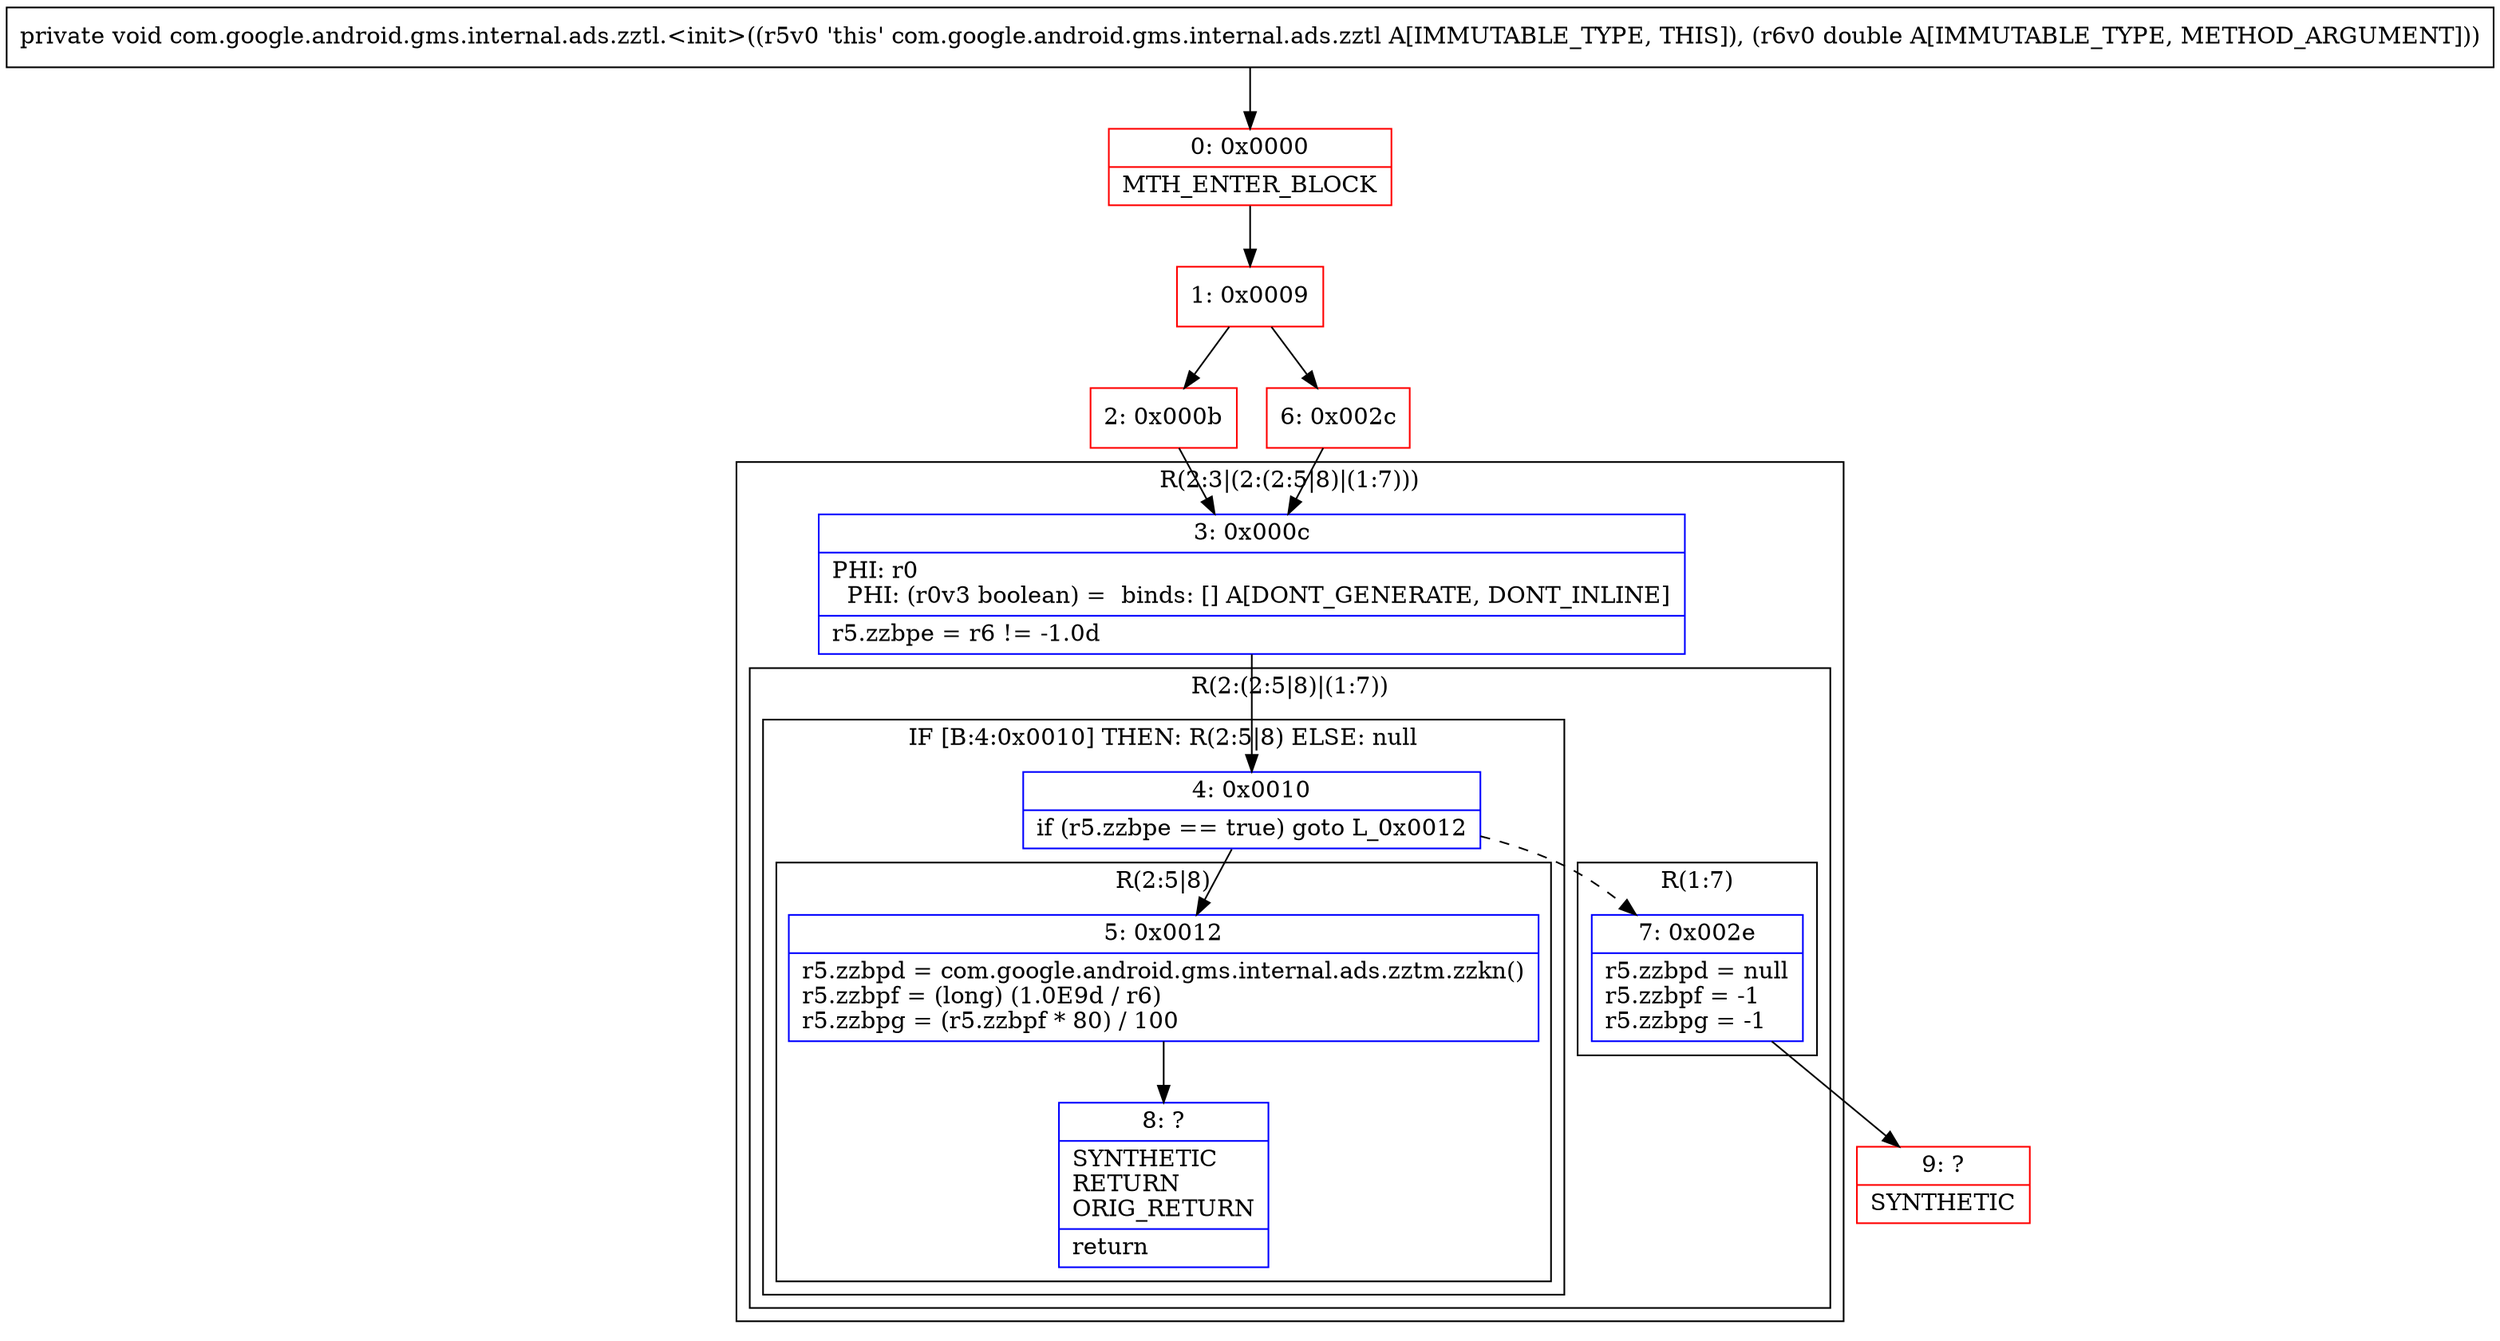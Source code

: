 digraph "CFG forcom.google.android.gms.internal.ads.zztl.\<init\>(D)V" {
subgraph cluster_Region_1862426022 {
label = "R(2:3|(2:(2:5|8)|(1:7)))";
node [shape=record,color=blue];
Node_3 [shape=record,label="{3\:\ 0x000c|PHI: r0 \l  PHI: (r0v3 boolean) =  binds: [] A[DONT_GENERATE, DONT_INLINE]\l|r5.zzbpe = r6 != \-1.0d\l}"];
subgraph cluster_Region_422402989 {
label = "R(2:(2:5|8)|(1:7))";
node [shape=record,color=blue];
subgraph cluster_IfRegion_1418699300 {
label = "IF [B:4:0x0010] THEN: R(2:5|8) ELSE: null";
node [shape=record,color=blue];
Node_4 [shape=record,label="{4\:\ 0x0010|if (r5.zzbpe == true) goto L_0x0012\l}"];
subgraph cluster_Region_2074629701 {
label = "R(2:5|8)";
node [shape=record,color=blue];
Node_5 [shape=record,label="{5\:\ 0x0012|r5.zzbpd = com.google.android.gms.internal.ads.zztm.zzkn()\lr5.zzbpf = (long) (1.0E9d \/ r6)\lr5.zzbpg = (r5.zzbpf * 80) \/ 100\l}"];
Node_8 [shape=record,label="{8\:\ ?|SYNTHETIC\lRETURN\lORIG_RETURN\l|return\l}"];
}
}
subgraph cluster_Region_112905211 {
label = "R(1:7)";
node [shape=record,color=blue];
Node_7 [shape=record,label="{7\:\ 0x002e|r5.zzbpd = null\lr5.zzbpf = \-1\lr5.zzbpg = \-1\l}"];
}
}
}
Node_0 [shape=record,color=red,label="{0\:\ 0x0000|MTH_ENTER_BLOCK\l}"];
Node_1 [shape=record,color=red,label="{1\:\ 0x0009}"];
Node_2 [shape=record,color=red,label="{2\:\ 0x000b}"];
Node_6 [shape=record,color=red,label="{6\:\ 0x002c}"];
Node_9 [shape=record,color=red,label="{9\:\ ?|SYNTHETIC\l}"];
MethodNode[shape=record,label="{private void com.google.android.gms.internal.ads.zztl.\<init\>((r5v0 'this' com.google.android.gms.internal.ads.zztl A[IMMUTABLE_TYPE, THIS]), (r6v0 double A[IMMUTABLE_TYPE, METHOD_ARGUMENT])) }"];
MethodNode -> Node_0;
Node_3 -> Node_4;
Node_4 -> Node_5;
Node_4 -> Node_7[style=dashed];
Node_5 -> Node_8;
Node_7 -> Node_9;
Node_0 -> Node_1;
Node_1 -> Node_2;
Node_1 -> Node_6;
Node_2 -> Node_3;
Node_6 -> Node_3;
}

